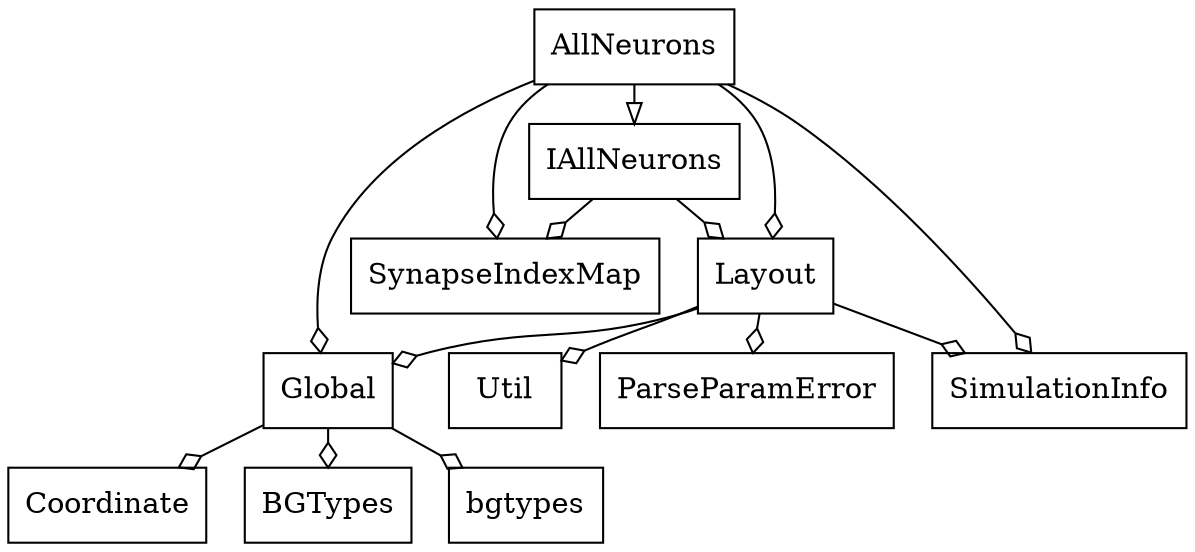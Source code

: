 //BrainGrid Overview
//Written in the Dot language (See Graphviz

digraph {
node [
shape = "record"
]

//###########################
//Layout
//###########################
rankdir = TB; // Rank Direction Top to Bottom
nodesep = 0.25; // Node Separation
ranksep = 0.25; // Rank Separation
AllNeurons -> IAllNeurons [arrowhead=empty];
AllNeurons -> Global [arrowhead=ediamond];
AllNeurons -> SimulationInfo [arrowhead=ediamond];
AllNeurons -> SynapseIndexMap [arrowhead=ediamond];
AllNeurons -> Layout [arrowhead=ediamond];
Global -> Coordinate [arrowhead=ediamond];
Global -> BGTypes [arrowhead=ediamond];
Global -> bgtypes [arrowhead=ediamond];
Layout -> Util [arrowhead=ediamond];
Layout -> ParseParamError [arrowhead=ediamond];
Layout -> Global [arrowhead=ediamond];
Layout -> SimulationInfo [arrowhead=ediamond];
IAllNeurons -> Layout [arrowhead=ediamond];
IAllNeurons -> SynapseIndexMap [arrowhead=ediamond];
}//End digraph declaration
